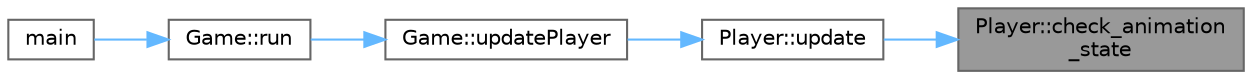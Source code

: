 digraph "Player::check_animation_state"
{
 // LATEX_PDF_SIZE
  bgcolor="transparent";
  edge [fontname=Helvetica,fontsize=10,labelfontname=Helvetica,labelfontsize=10];
  node [fontname=Helvetica,fontsize=10,shape=box,height=0.2,width=0.4];
  rankdir="RL";
  Node1 [id="Node000001",label="Player::check_animation\l_state",height=0.2,width=0.4,color="gray40", fillcolor="grey60", style="filled", fontcolor="black",tooltip=" "];
  Node1 -> Node2 [id="edge1_Node000001_Node000002",dir="back",color="steelblue1",style="solid",tooltip=" "];
  Node2 [id="Node000002",label="Player::update",height=0.2,width=0.4,color="grey40", fillcolor="white", style="filled",URL="$d2/d4b/classPlayer.html#a82c3476f3e65a4e2ac6bcd040771bdd4",tooltip=" "];
  Node2 -> Node3 [id="edge2_Node000002_Node000003",dir="back",color="steelblue1",style="solid",tooltip=" "];
  Node3 [id="Node000003",label="Game::updatePlayer",height=0.2,width=0.4,color="grey40", fillcolor="white", style="filled",URL="$d9/d68/classGame.html#ad18f2352a61525a9786f25f4801045d4",tooltip=" "];
  Node3 -> Node4 [id="edge3_Node000003_Node000004",dir="back",color="steelblue1",style="solid",tooltip=" "];
  Node4 [id="Node000004",label="Game::run",height=0.2,width=0.4,color="grey40", fillcolor="white", style="filled",URL="$d9/d68/classGame.html#a1ab78f5ed0d5ea879157357cf2fb2afa",tooltip=" "];
  Node4 -> Node5 [id="edge4_Node000004_Node000005",dir="back",color="steelblue1",style="solid",tooltip=" "];
  Node5 [id="Node000005",label="main",height=0.2,width=0.4,color="grey40", fillcolor="white", style="filled",URL="$df/d0a/main_8cpp.html#ae66f6b31b5ad750f1fe042a706a4e3d4",tooltip=" "];
}
